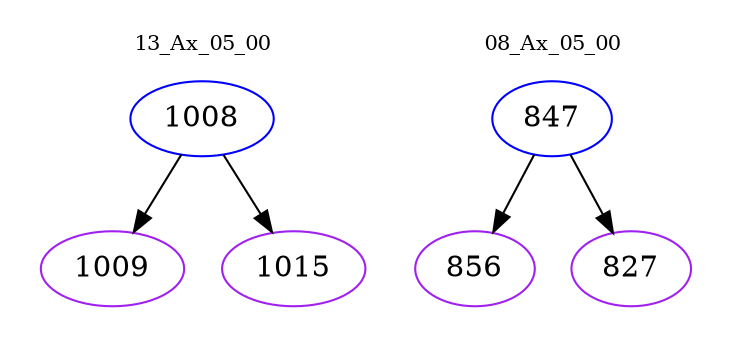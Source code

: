 digraph{
subgraph cluster_0 {
color = white
label = "13_Ax_05_00";
fontsize=10;
T0_1008 [label="1008", color="blue"]
T0_1008 -> T0_1009 [color="black"]
T0_1009 [label="1009", color="purple"]
T0_1008 -> T0_1015 [color="black"]
T0_1015 [label="1015", color="purple"]
}
subgraph cluster_1 {
color = white
label = "08_Ax_05_00";
fontsize=10;
T1_847 [label="847", color="blue"]
T1_847 -> T1_856 [color="black"]
T1_856 [label="856", color="purple"]
T1_847 -> T1_827 [color="black"]
T1_827 [label="827", color="purple"]
}
}
